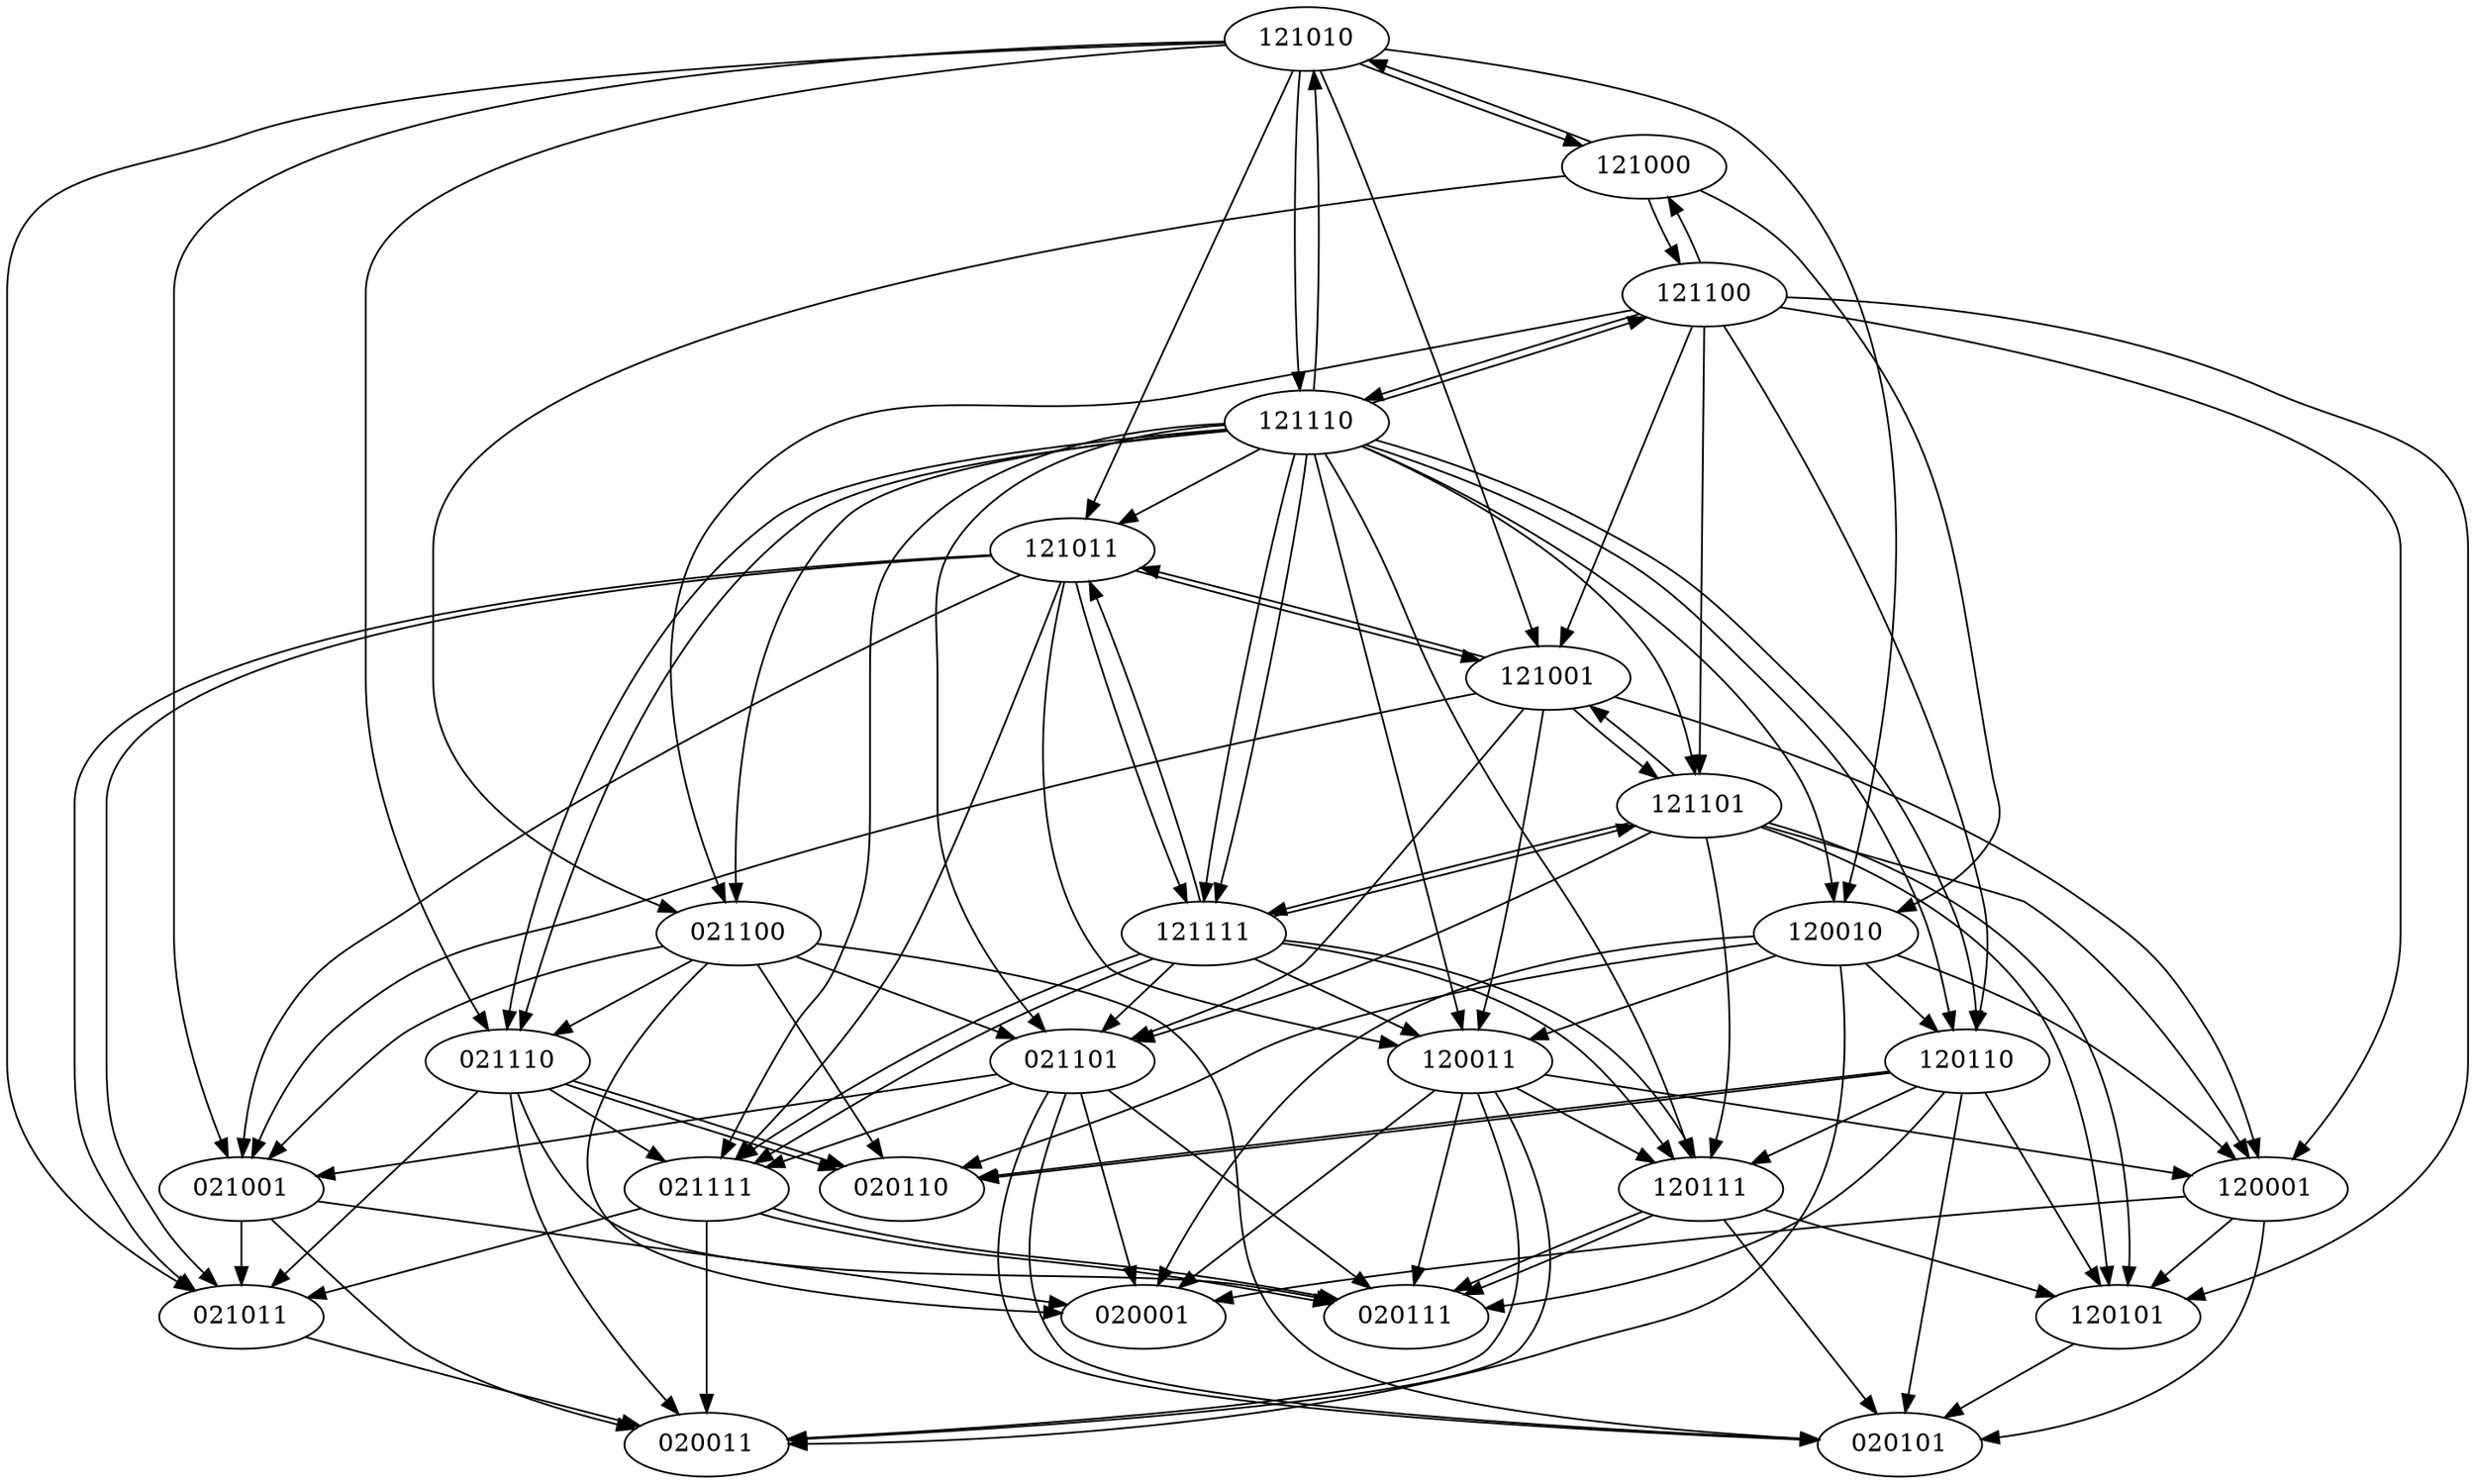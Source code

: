 digraph G{

{node_1 [label="020001"];
node_2 [label="020011"];
node_3 [label="020101"];
node_4 [label="020110"];
node_5 [label="020111"];
node_6 [label="021001"];
node_7 [label="021011"];
node_8 [label="021100"];
node_9 [label="021101"];
node_10 [label="021110"];
node_11 [label="021111"];
node_12 [label="120001"];
node_13 [label="120010"];
node_14 [label="120011"];
node_15 [label="120101"];
node_16 [label="120110"];
node_17 [label="120111"];
node_18 [label="121000"];
node_19 [label="121001"];
node_20 [label="121010"];
node_21 [label="121011"];
node_22 [label="121100"];
node_23 [label="121101"];
node_24 [label="121110"];
node_25 [label="121111"];
}
node_6->node_1[penwidth=1]
node_6->node_7[penwidth=1]
node_6->node_2[penwidth=1]
node_7->node_2[penwidth=1]
node_8->node_10[penwidth=1]
node_8->node_4[penwidth=1]
node_8->node_9[penwidth=1]
node_8->node_6[penwidth=1]
node_8->node_3[penwidth=1]
node_8->node_1[penwidth=1]
node_9->node_3[penwidth=1]
node_9->node_11[penwidth=1]
node_9->node_5[penwidth=1]
node_9->node_6[penwidth=1]
node_9->node_3[penwidth=1]
node_9->node_1[penwidth=1]
node_10->node_4[penwidth=1]
node_10->node_4[penwidth=1]
node_10->node_11[penwidth=1]
node_10->node_7[penwidth=1]
node_10->node_5[penwidth=1]
node_10->node_2[penwidth=1]
node_11->node_5[penwidth=1]
node_11->node_7[penwidth=1]
node_11->node_5[penwidth=1]
node_11->node_2[penwidth=1]
node_12->node_1[penwidth=1]
node_12->node_15[penwidth=1]
node_12->node_3[penwidth=1]
node_13->node_16[penwidth=1]
node_13->node_4[penwidth=1]
node_13->node_14[penwidth=1]
node_13->node_12[penwidth=1]
node_13->node_2[penwidth=1]
node_13->node_1[penwidth=1]
node_14->node_2[penwidth=1]
node_14->node_17[penwidth=1]
node_14->node_5[penwidth=1]
node_14->node_12[penwidth=1]
node_14->node_2[penwidth=1]
node_14->node_1[penwidth=1]
node_15->node_3[penwidth=1]
node_16->node_4[penwidth=1]
node_16->node_4[penwidth=1]
node_16->node_17[penwidth=1]
node_16->node_15[penwidth=1]
node_16->node_5[penwidth=1]
node_16->node_3[penwidth=1]
node_17->node_5[penwidth=1]
node_17->node_15[penwidth=1]
node_17->node_5[penwidth=1]
node_17->node_3[penwidth=1]
node_18->node_22[penwidth=1]
node_18->node_8[penwidth=1]
node_18->node_20[penwidth=1]
node_18->node_13[penwidth=1]
node_19->node_6[penwidth=1]
node_19->node_23[penwidth=1]
node_19->node_9[penwidth=1]
node_19->node_12[penwidth=1]
node_19->node_21[penwidth=1]
node_19->node_14[penwidth=1]
node_20->node_24[penwidth=1]
node_20->node_10[penwidth=1]
node_20->node_13[penwidth=1]
node_20->node_18[penwidth=1]
node_20->node_21[penwidth=1]
node_20->node_19[penwidth=1]
node_20->node_7[penwidth=1]
node_20->node_6[penwidth=1]
node_21->node_7[penwidth=1]
node_21->node_25[penwidth=1]
node_21->node_11[penwidth=1]
node_21->node_14[penwidth=1]
node_21->node_19[penwidth=1]
node_21->node_7[penwidth=1]
node_21->node_6[penwidth=1]
node_22->node_8[penwidth=1]
node_22->node_24[penwidth=1]
node_22->node_16[penwidth=1]
node_22->node_18[penwidth=1]
node_22->node_23[penwidth=1]
node_22->node_19[penwidth=1]
node_22->node_15[penwidth=1]
node_22->node_12[penwidth=1]
node_23->node_9[penwidth=1]
node_23->node_15[penwidth=1]
node_23->node_25[penwidth=1]
node_23->node_17[penwidth=1]
node_23->node_19[penwidth=1]
node_23->node_15[penwidth=1]
node_23->node_12[penwidth=1]
node_24->node_10[penwidth=1]
node_24->node_16[penwidth=1]
node_24->node_22[penwidth=1]
node_24->node_10[penwidth=1]
node_24->node_25[penwidth=1]
node_24->node_8[penwidth=1]
node_24->node_23[penwidth=1]
node_24->node_11[penwidth=1]
node_24->node_9[penwidth=1]
node_24->node_20[penwidth=1]
node_24->node_16[penwidth=1]
node_24->node_25[penwidth=1]
node_24->node_13[penwidth=1]
node_24->node_21[penwidth=1]
node_24->node_17[penwidth=1]
node_24->node_14[penwidth=1]
node_25->node_11[penwidth=1]
node_25->node_17[penwidth=1]
node_25->node_23[penwidth=1]
node_25->node_11[penwidth=1]
node_25->node_9[penwidth=1]
node_25->node_21[penwidth=1]
node_25->node_17[penwidth=1]
node_25->node_14[penwidth=1]
}
